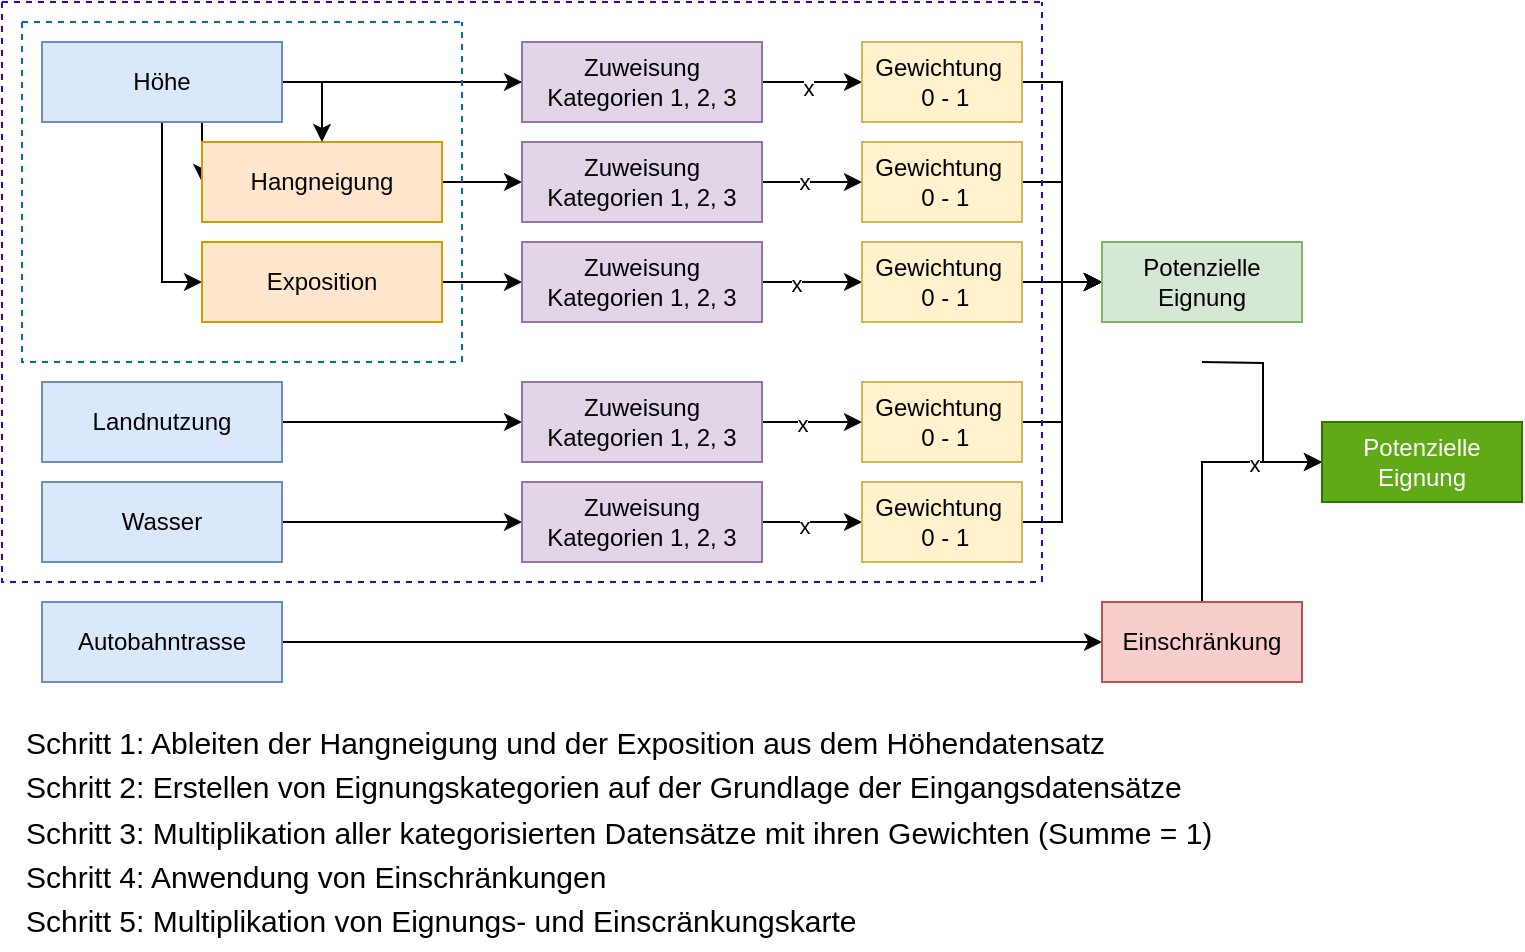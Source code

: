 <mxfile version="24.2.7" type="github">
  <diagram id="C5RBs43oDa-KdzZeNtuy" name="Page-1">
    <mxGraphModel dx="993" dy="1210" grid="1" gridSize="10" guides="1" tooltips="1" connect="1" arrows="1" fold="1" page="1" pageScale="1" pageWidth="827" pageHeight="1169" math="0" shadow="0">
      <root>
        <mxCell id="WIyWlLk6GJQsqaUBKTNV-0" />
        <mxCell id="WIyWlLk6GJQsqaUBKTNV-1" parent="WIyWlLk6GJQsqaUBKTNV-0" />
        <mxCell id="LmbCgK1vUzO_-XYj1HLt-5" style="edgeStyle=orthogonalEdgeStyle;rounded=0;orthogonalLoop=1;jettySize=auto;html=1;exitX=0.5;exitY=1;exitDx=0;exitDy=0;entryX=0;entryY=0.5;entryDx=0;entryDy=0;" edge="1" parent="WIyWlLk6GJQsqaUBKTNV-1" source="LmbCgK1vUzO_-XYj1HLt-0" target="LmbCgK1vUzO_-XYj1HLt-2">
          <mxGeometry relative="1" as="geometry" />
        </mxCell>
        <mxCell id="LmbCgK1vUzO_-XYj1HLt-6" style="edgeStyle=orthogonalEdgeStyle;rounded=0;orthogonalLoop=1;jettySize=auto;html=1;exitX=0.5;exitY=1;exitDx=0;exitDy=0;entryX=0;entryY=0.5;entryDx=0;entryDy=0;" edge="1" parent="WIyWlLk6GJQsqaUBKTNV-1" source="LmbCgK1vUzO_-XYj1HLt-0" target="LmbCgK1vUzO_-XYj1HLt-1">
          <mxGeometry relative="1" as="geometry" />
        </mxCell>
        <mxCell id="LmbCgK1vUzO_-XYj1HLt-13" style="edgeStyle=orthogonalEdgeStyle;rounded=0;orthogonalLoop=1;jettySize=auto;html=1;exitX=1;exitY=0.5;exitDx=0;exitDy=0;entryX=0;entryY=0.5;entryDx=0;entryDy=0;" edge="1" parent="WIyWlLk6GJQsqaUBKTNV-1" source="LmbCgK1vUzO_-XYj1HLt-0" target="LmbCgK1vUzO_-XYj1HLt-8">
          <mxGeometry relative="1" as="geometry" />
        </mxCell>
        <mxCell id="LmbCgK1vUzO_-XYj1HLt-0" value="Höhe" style="rounded=0;whiteSpace=wrap;html=1;fillColor=#dae8fc;strokeColor=#6c8ebf;" vertex="1" parent="WIyWlLk6GJQsqaUBKTNV-1">
          <mxGeometry x="120" y="130" width="120" height="40" as="geometry" />
        </mxCell>
        <mxCell id="LmbCgK1vUzO_-XYj1HLt-14" style="edgeStyle=orthogonalEdgeStyle;rounded=0;orthogonalLoop=1;jettySize=auto;html=1;exitX=1;exitY=0.5;exitDx=0;exitDy=0;entryX=0;entryY=0.5;entryDx=0;entryDy=0;" edge="1" parent="WIyWlLk6GJQsqaUBKTNV-1" source="LmbCgK1vUzO_-XYj1HLt-1" target="LmbCgK1vUzO_-XYj1HLt-9">
          <mxGeometry relative="1" as="geometry" />
        </mxCell>
        <mxCell id="LmbCgK1vUzO_-XYj1HLt-1" value="Hangneigung" style="rounded=0;whiteSpace=wrap;html=1;fillColor=#ffe6cc;strokeColor=#d79b00;" vertex="1" parent="WIyWlLk6GJQsqaUBKTNV-1">
          <mxGeometry x="200" y="180" width="120" height="40" as="geometry" />
        </mxCell>
        <mxCell id="LmbCgK1vUzO_-XYj1HLt-15" style="edgeStyle=orthogonalEdgeStyle;rounded=0;orthogonalLoop=1;jettySize=auto;html=1;exitX=1;exitY=0.5;exitDx=0;exitDy=0;entryX=0;entryY=0.5;entryDx=0;entryDy=0;" edge="1" parent="WIyWlLk6GJQsqaUBKTNV-1" source="LmbCgK1vUzO_-XYj1HLt-2" target="LmbCgK1vUzO_-XYj1HLt-10">
          <mxGeometry relative="1" as="geometry" />
        </mxCell>
        <mxCell id="LmbCgK1vUzO_-XYj1HLt-2" value="Exposition" style="rounded=0;whiteSpace=wrap;html=1;fillColor=#ffe6cc;strokeColor=#d79b00;" vertex="1" parent="WIyWlLk6GJQsqaUBKTNV-1">
          <mxGeometry x="200" y="230" width="120" height="40" as="geometry" />
        </mxCell>
        <mxCell id="LmbCgK1vUzO_-XYj1HLt-16" style="edgeStyle=orthogonalEdgeStyle;rounded=0;orthogonalLoop=1;jettySize=auto;html=1;exitX=1;exitY=0.5;exitDx=0;exitDy=0;entryX=0;entryY=0.5;entryDx=0;entryDy=0;" edge="1" parent="WIyWlLk6GJQsqaUBKTNV-1" source="LmbCgK1vUzO_-XYj1HLt-4" target="LmbCgK1vUzO_-XYj1HLt-11">
          <mxGeometry relative="1" as="geometry" />
        </mxCell>
        <mxCell id="LmbCgK1vUzO_-XYj1HLt-4" value="Landnutzung" style="rounded=0;whiteSpace=wrap;html=1;fillColor=#dae8fc;strokeColor=#6c8ebf;" vertex="1" parent="WIyWlLk6GJQsqaUBKTNV-1">
          <mxGeometry x="120" y="300" width="120" height="40" as="geometry" />
        </mxCell>
        <mxCell id="LmbCgK1vUzO_-XYj1HLt-17" style="edgeStyle=orthogonalEdgeStyle;rounded=0;orthogonalLoop=1;jettySize=auto;html=1;exitX=1;exitY=0.5;exitDx=0;exitDy=0;entryX=0;entryY=0.5;entryDx=0;entryDy=0;" edge="1" parent="WIyWlLk6GJQsqaUBKTNV-1" source="LmbCgK1vUzO_-XYj1HLt-7" target="LmbCgK1vUzO_-XYj1HLt-12">
          <mxGeometry relative="1" as="geometry" />
        </mxCell>
        <mxCell id="LmbCgK1vUzO_-XYj1HLt-7" value="Wasser" style="rounded=0;whiteSpace=wrap;html=1;fillColor=#dae8fc;strokeColor=#6c8ebf;" vertex="1" parent="WIyWlLk6GJQsqaUBKTNV-1">
          <mxGeometry x="120" y="350" width="120" height="40" as="geometry" />
        </mxCell>
        <mxCell id="LmbCgK1vUzO_-XYj1HLt-29" style="edgeStyle=orthogonalEdgeStyle;rounded=0;orthogonalLoop=1;jettySize=auto;html=1;exitX=1;exitY=0.5;exitDx=0;exitDy=0;entryX=0;entryY=0.5;entryDx=0;entryDy=0;" edge="1" parent="WIyWlLk6GJQsqaUBKTNV-1" source="LmbCgK1vUzO_-XYj1HLt-8" target="LmbCgK1vUzO_-XYj1HLt-19">
          <mxGeometry relative="1" as="geometry" />
        </mxCell>
        <mxCell id="LmbCgK1vUzO_-XYj1HLt-38" value="x" style="edgeLabel;html=1;align=center;verticalAlign=middle;resizable=0;points=[];" vertex="1" connectable="0" parent="LmbCgK1vUzO_-XYj1HLt-29">
          <mxGeometry x="-0.093" y="-3" relative="1" as="geometry">
            <mxPoint as="offset" />
          </mxGeometry>
        </mxCell>
        <mxCell id="LmbCgK1vUzO_-XYj1HLt-59" value="" style="edgeStyle=orthogonalEdgeStyle;rounded=0;orthogonalLoop=1;jettySize=auto;html=1;" edge="1" parent="WIyWlLk6GJQsqaUBKTNV-1" source="LmbCgK1vUzO_-XYj1HLt-8" target="LmbCgK1vUzO_-XYj1HLt-1">
          <mxGeometry relative="1" as="geometry" />
        </mxCell>
        <mxCell id="LmbCgK1vUzO_-XYj1HLt-8" value="Zuweisung Kategorien 1, 2, 3" style="rounded=0;whiteSpace=wrap;html=1;fillColor=#e1d5e7;strokeColor=#9673a6;" vertex="1" parent="WIyWlLk6GJQsqaUBKTNV-1">
          <mxGeometry x="360" y="130" width="120" height="40" as="geometry" />
        </mxCell>
        <mxCell id="LmbCgK1vUzO_-XYj1HLt-30" style="edgeStyle=orthogonalEdgeStyle;rounded=0;orthogonalLoop=1;jettySize=auto;html=1;exitX=1;exitY=0.5;exitDx=0;exitDy=0;entryX=0;entryY=0.5;entryDx=0;entryDy=0;" edge="1" parent="WIyWlLk6GJQsqaUBKTNV-1" source="LmbCgK1vUzO_-XYj1HLt-9" target="LmbCgK1vUzO_-XYj1HLt-21">
          <mxGeometry relative="1" as="geometry" />
        </mxCell>
        <mxCell id="LmbCgK1vUzO_-XYj1HLt-37" value="x" style="edgeLabel;html=1;align=center;verticalAlign=middle;resizable=0;points=[];" vertex="1" connectable="0" parent="LmbCgK1vUzO_-XYj1HLt-30">
          <mxGeometry x="-0.173" relative="1" as="geometry">
            <mxPoint as="offset" />
          </mxGeometry>
        </mxCell>
        <mxCell id="LmbCgK1vUzO_-XYj1HLt-9" value="Zuweisung Kategorien 1, 2, 3" style="rounded=0;whiteSpace=wrap;html=1;fillColor=#e1d5e7;strokeColor=#9673a6;" vertex="1" parent="WIyWlLk6GJQsqaUBKTNV-1">
          <mxGeometry x="360" y="180" width="120" height="40" as="geometry" />
        </mxCell>
        <mxCell id="LmbCgK1vUzO_-XYj1HLt-31" style="edgeStyle=orthogonalEdgeStyle;rounded=0;orthogonalLoop=1;jettySize=auto;html=1;exitX=1;exitY=0.5;exitDx=0;exitDy=0;entryX=0;entryY=0.5;entryDx=0;entryDy=0;" edge="1" parent="WIyWlLk6GJQsqaUBKTNV-1" source="LmbCgK1vUzO_-XYj1HLt-10" target="LmbCgK1vUzO_-XYj1HLt-22">
          <mxGeometry relative="1" as="geometry" />
        </mxCell>
        <mxCell id="LmbCgK1vUzO_-XYj1HLt-36" value="x" style="edgeLabel;html=1;align=center;verticalAlign=middle;resizable=0;points=[];" vertex="1" connectable="0" parent="LmbCgK1vUzO_-XYj1HLt-31">
          <mxGeometry x="-0.333" y="-1" relative="1" as="geometry">
            <mxPoint as="offset" />
          </mxGeometry>
        </mxCell>
        <mxCell id="LmbCgK1vUzO_-XYj1HLt-10" value="Zuweisung Kategorien 1, 2, 3" style="rounded=0;whiteSpace=wrap;html=1;fillColor=#e1d5e7;strokeColor=#9673a6;" vertex="1" parent="WIyWlLk6GJQsqaUBKTNV-1">
          <mxGeometry x="360" y="230" width="120" height="40" as="geometry" />
        </mxCell>
        <mxCell id="LmbCgK1vUzO_-XYj1HLt-32" style="edgeStyle=orthogonalEdgeStyle;rounded=0;orthogonalLoop=1;jettySize=auto;html=1;exitX=1;exitY=0.5;exitDx=0;exitDy=0;entryX=0;entryY=0.5;entryDx=0;entryDy=0;" edge="1" parent="WIyWlLk6GJQsqaUBKTNV-1" source="LmbCgK1vUzO_-XYj1HLt-11" target="LmbCgK1vUzO_-XYj1HLt-23">
          <mxGeometry relative="1" as="geometry" />
        </mxCell>
        <mxCell id="LmbCgK1vUzO_-XYj1HLt-35" value="x" style="edgeLabel;html=1;align=center;verticalAlign=middle;resizable=0;points=[];" vertex="1" connectable="0" parent="LmbCgK1vUzO_-XYj1HLt-32">
          <mxGeometry x="-0.213" y="-1" relative="1" as="geometry">
            <mxPoint as="offset" />
          </mxGeometry>
        </mxCell>
        <mxCell id="LmbCgK1vUzO_-XYj1HLt-11" value="Zuweisung Kategorien 1, 2, 3" style="rounded=0;whiteSpace=wrap;html=1;fillColor=#e1d5e7;strokeColor=#9673a6;" vertex="1" parent="WIyWlLk6GJQsqaUBKTNV-1">
          <mxGeometry x="360" y="300" width="120" height="40" as="geometry" />
        </mxCell>
        <mxCell id="LmbCgK1vUzO_-XYj1HLt-33" style="edgeStyle=orthogonalEdgeStyle;rounded=0;orthogonalLoop=1;jettySize=auto;html=1;exitX=1;exitY=0.5;exitDx=0;exitDy=0;entryX=0;entryY=0.5;entryDx=0;entryDy=0;" edge="1" parent="WIyWlLk6GJQsqaUBKTNV-1" source="LmbCgK1vUzO_-XYj1HLt-12" target="LmbCgK1vUzO_-XYj1HLt-24">
          <mxGeometry relative="1" as="geometry" />
        </mxCell>
        <mxCell id="LmbCgK1vUzO_-XYj1HLt-34" value="x" style="edgeLabel;html=1;align=center;verticalAlign=middle;resizable=0;points=[];" vertex="1" connectable="0" parent="LmbCgK1vUzO_-XYj1HLt-33">
          <mxGeometry x="-0.173" y="-2" relative="1" as="geometry">
            <mxPoint as="offset" />
          </mxGeometry>
        </mxCell>
        <mxCell id="LmbCgK1vUzO_-XYj1HLt-12" value="Zuweisung Kategorien 1, 2, 3" style="rounded=0;whiteSpace=wrap;html=1;fillColor=#e1d5e7;strokeColor=#9673a6;" vertex="1" parent="WIyWlLk6GJQsqaUBKTNV-1">
          <mxGeometry x="360" y="350" width="120" height="40" as="geometry" />
        </mxCell>
        <mxCell id="LmbCgK1vUzO_-XYj1HLt-39" style="edgeStyle=orthogonalEdgeStyle;rounded=0;orthogonalLoop=1;jettySize=auto;html=1;exitX=1;exitY=0.5;exitDx=0;exitDy=0;entryX=0;entryY=0.5;entryDx=0;entryDy=0;" edge="1" parent="WIyWlLk6GJQsqaUBKTNV-1" source="LmbCgK1vUzO_-XYj1HLt-19" target="LmbCgK1vUzO_-XYj1HLt-26">
          <mxGeometry relative="1" as="geometry" />
        </mxCell>
        <mxCell id="LmbCgK1vUzO_-XYj1HLt-19" value="Gewichtung&amp;nbsp;&lt;br&gt;&amp;nbsp;0 - 1" style="rounded=0;whiteSpace=wrap;html=1;fillColor=#fff2cc;strokeColor=#d6b656;" vertex="1" parent="WIyWlLk6GJQsqaUBKTNV-1">
          <mxGeometry x="530" y="130" width="80" height="40" as="geometry" />
        </mxCell>
        <mxCell id="LmbCgK1vUzO_-XYj1HLt-40" style="edgeStyle=orthogonalEdgeStyle;rounded=0;orthogonalLoop=1;jettySize=auto;html=1;exitX=1;exitY=0.5;exitDx=0;exitDy=0;entryX=0;entryY=0.5;entryDx=0;entryDy=0;" edge="1" parent="WIyWlLk6GJQsqaUBKTNV-1" source="LmbCgK1vUzO_-XYj1HLt-21" target="LmbCgK1vUzO_-XYj1HLt-26">
          <mxGeometry relative="1" as="geometry">
            <mxPoint x="660" y="180" as="targetPoint" />
          </mxGeometry>
        </mxCell>
        <mxCell id="LmbCgK1vUzO_-XYj1HLt-21" value="Gewichtung&amp;nbsp;&lt;br&gt;&amp;nbsp;0 - 1" style="rounded=0;whiteSpace=wrap;html=1;fillColor=#fff2cc;strokeColor=#d6b656;" vertex="1" parent="WIyWlLk6GJQsqaUBKTNV-1">
          <mxGeometry x="530" y="180" width="80" height="40" as="geometry" />
        </mxCell>
        <mxCell id="LmbCgK1vUzO_-XYj1HLt-41" value="" style="edgeStyle=orthogonalEdgeStyle;rounded=0;orthogonalLoop=1;jettySize=auto;html=1;" edge="1" parent="WIyWlLk6GJQsqaUBKTNV-1" source="LmbCgK1vUzO_-XYj1HLt-22" target="LmbCgK1vUzO_-XYj1HLt-26">
          <mxGeometry relative="1" as="geometry" />
        </mxCell>
        <mxCell id="LmbCgK1vUzO_-XYj1HLt-22" value="Gewichtung&amp;nbsp;&lt;br&gt;&amp;nbsp;0 - 1" style="rounded=0;whiteSpace=wrap;html=1;fillColor=#fff2cc;strokeColor=#d6b656;" vertex="1" parent="WIyWlLk6GJQsqaUBKTNV-1">
          <mxGeometry x="530" y="230" width="80" height="40" as="geometry" />
        </mxCell>
        <mxCell id="LmbCgK1vUzO_-XYj1HLt-44" style="edgeStyle=orthogonalEdgeStyle;rounded=0;orthogonalLoop=1;jettySize=auto;html=1;exitX=1;exitY=0.5;exitDx=0;exitDy=0;entryX=0;entryY=0.5;entryDx=0;entryDy=0;" edge="1" parent="WIyWlLk6GJQsqaUBKTNV-1" source="LmbCgK1vUzO_-XYj1HLt-23" target="LmbCgK1vUzO_-XYj1HLt-26">
          <mxGeometry relative="1" as="geometry" />
        </mxCell>
        <mxCell id="LmbCgK1vUzO_-XYj1HLt-23" value="Gewichtung&amp;nbsp;&lt;br&gt;&amp;nbsp;0 - 1" style="rounded=0;whiteSpace=wrap;html=1;fillColor=#fff2cc;strokeColor=#d6b656;" vertex="1" parent="WIyWlLk6GJQsqaUBKTNV-1">
          <mxGeometry x="530" y="300" width="80" height="40" as="geometry" />
        </mxCell>
        <mxCell id="LmbCgK1vUzO_-XYj1HLt-46" style="edgeStyle=orthogonalEdgeStyle;rounded=0;orthogonalLoop=1;jettySize=auto;html=1;exitX=1;exitY=0.5;exitDx=0;exitDy=0;entryX=0;entryY=0.5;entryDx=0;entryDy=0;" edge="1" parent="WIyWlLk6GJQsqaUBKTNV-1" source="LmbCgK1vUzO_-XYj1HLt-24" target="LmbCgK1vUzO_-XYj1HLt-26">
          <mxGeometry relative="1" as="geometry" />
        </mxCell>
        <mxCell id="LmbCgK1vUzO_-XYj1HLt-24" value="Gewichtung&amp;nbsp;&lt;br&gt;&amp;nbsp;0 - 1" style="rounded=0;whiteSpace=wrap;html=1;fillColor=#fff2cc;strokeColor=#d6b656;" vertex="1" parent="WIyWlLk6GJQsqaUBKTNV-1">
          <mxGeometry x="530" y="350" width="80" height="40" as="geometry" />
        </mxCell>
        <mxCell id="LmbCgK1vUzO_-XYj1HLt-52" style="edgeStyle=orthogonalEdgeStyle;rounded=0;orthogonalLoop=1;jettySize=auto;html=1;exitX=0.5;exitY=1;exitDx=0;exitDy=0;entryX=0;entryY=0.5;entryDx=0;entryDy=0;" edge="1" parent="WIyWlLk6GJQsqaUBKTNV-1" target="LmbCgK1vUzO_-XYj1HLt-48">
          <mxGeometry relative="1" as="geometry">
            <mxPoint x="700" y="290" as="sourcePoint" />
          </mxGeometry>
        </mxCell>
        <mxCell id="LmbCgK1vUzO_-XYj1HLt-26" value="Potenzielle Eignung" style="rounded=0;whiteSpace=wrap;html=1;fillColor=#d5e8d4;strokeColor=#82b366;" vertex="1" parent="WIyWlLk6GJQsqaUBKTNV-1">
          <mxGeometry x="650" y="230" width="100" height="40" as="geometry" />
        </mxCell>
        <mxCell id="LmbCgK1vUzO_-XYj1HLt-47" style="edgeStyle=orthogonalEdgeStyle;rounded=0;orthogonalLoop=1;jettySize=auto;html=1;exitX=1;exitY=0.5;exitDx=0;exitDy=0;entryX=0;entryY=0.5;entryDx=0;entryDy=0;" edge="1" parent="WIyWlLk6GJQsqaUBKTNV-1" source="LmbCgK1vUzO_-XYj1HLt-27" target="LmbCgK1vUzO_-XYj1HLt-28">
          <mxGeometry relative="1" as="geometry" />
        </mxCell>
        <mxCell id="LmbCgK1vUzO_-XYj1HLt-27" value="Autobahntrasse" style="rounded=0;whiteSpace=wrap;html=1;fillColor=#dae8fc;strokeColor=#6c8ebf;" vertex="1" parent="WIyWlLk6GJQsqaUBKTNV-1">
          <mxGeometry x="120" y="410" width="120" height="40" as="geometry" />
        </mxCell>
        <mxCell id="LmbCgK1vUzO_-XYj1HLt-50" style="edgeStyle=orthogonalEdgeStyle;rounded=0;orthogonalLoop=1;jettySize=auto;html=1;exitX=0.5;exitY=0;exitDx=0;exitDy=0;entryX=0;entryY=0.5;entryDx=0;entryDy=0;" edge="1" parent="WIyWlLk6GJQsqaUBKTNV-1" source="LmbCgK1vUzO_-XYj1HLt-28" target="LmbCgK1vUzO_-XYj1HLt-48">
          <mxGeometry relative="1" as="geometry" />
        </mxCell>
        <mxCell id="LmbCgK1vUzO_-XYj1HLt-53" value="x" style="edgeLabel;html=1;align=center;verticalAlign=middle;resizable=0;points=[];" vertex="1" connectable="0" parent="LmbCgK1vUzO_-XYj1HLt-50">
          <mxGeometry x="0.478" y="-1" relative="1" as="geometry">
            <mxPoint as="offset" />
          </mxGeometry>
        </mxCell>
        <mxCell id="LmbCgK1vUzO_-XYj1HLt-28" value="Einschränkung" style="rounded=0;whiteSpace=wrap;html=1;fillColor=#f8cecc;strokeColor=#b85450;" vertex="1" parent="WIyWlLk6GJQsqaUBKTNV-1">
          <mxGeometry x="650" y="410" width="100" height="40" as="geometry" />
        </mxCell>
        <mxCell id="LmbCgK1vUzO_-XYj1HLt-48" value="Potenzielle Eignung" style="rounded=0;whiteSpace=wrap;html=1;fillColor=#60a917;fontColor=#ffffff;strokeColor=#2D7600;" vertex="1" parent="WIyWlLk6GJQsqaUBKTNV-1">
          <mxGeometry x="760" y="320" width="100" height="40" as="geometry" />
        </mxCell>
        <mxCell id="LmbCgK1vUzO_-XYj1HLt-56" value="" style="swimlane;startSize=0;dashed=1;strokeColor=#006EAF;fillColor=#1ba1e2;fontColor=#ffffff;" vertex="1" parent="WIyWlLk6GJQsqaUBKTNV-1">
          <mxGeometry x="110" y="120" width="220" height="170" as="geometry" />
        </mxCell>
        <mxCell id="LmbCgK1vUzO_-XYj1HLt-57" value="" style="swimlane;startSize=0;dashed=1;strokeColor=#3700CC;fillColor=#6a00ff;fontColor=#ffffff;" vertex="1" parent="LmbCgK1vUzO_-XYj1HLt-56">
          <mxGeometry x="-10" y="-10" width="520" height="290" as="geometry" />
        </mxCell>
        <mxCell id="LmbCgK1vUzO_-XYj1HLt-60" value="Schritt 1: Ableiten der Hangneigung und der Exposition aus dem Höhendatensatz" style="text;html=1;align=left;verticalAlign=middle;resizable=0;points=[];autosize=1;strokeColor=none;fillColor=none;fontSize=15;" vertex="1" parent="WIyWlLk6GJQsqaUBKTNV-1">
          <mxGeometry x="110" y="465" width="560" height="30" as="geometry" />
        </mxCell>
        <mxCell id="LmbCgK1vUzO_-XYj1HLt-61" value="Schritt 2: Erstellen von Eignungskategorien auf der Grundlage der Eingangsdatensätze" style="text;html=1;align=left;verticalAlign=middle;resizable=0;points=[];autosize=1;strokeColor=none;fillColor=none;fontSize=15;" vertex="1" parent="WIyWlLk6GJQsqaUBKTNV-1">
          <mxGeometry x="110" y="487" width="600" height="30" as="geometry" />
        </mxCell>
        <mxCell id="LmbCgK1vUzO_-XYj1HLt-62" value="Schritt 3: Multiplikation aller kategorisierten Datensätze mit ihren Gewichten (Summe = 1)" style="text;html=1;align=left;verticalAlign=middle;resizable=0;points=[];autosize=1;strokeColor=none;fillColor=none;fontSize=15;" vertex="1" parent="WIyWlLk6GJQsqaUBKTNV-1">
          <mxGeometry x="110" y="510" width="620" height="30" as="geometry" />
        </mxCell>
        <mxCell id="LmbCgK1vUzO_-XYj1HLt-63" value="Schritt 4: Anwendung von Einschränkungen" style="text;html=1;align=left;verticalAlign=middle;resizable=0;points=[];autosize=1;strokeColor=none;fillColor=none;fontSize=15;" vertex="1" parent="WIyWlLk6GJQsqaUBKTNV-1">
          <mxGeometry x="110" y="532" width="310" height="30" as="geometry" />
        </mxCell>
        <mxCell id="LmbCgK1vUzO_-XYj1HLt-64" value="Schritt 5:&amp;nbsp;&lt;span style=&quot;background-color: initial; font-size: 15px;&quot;&gt;Multiplikation von Eignungs- und Einscränkungskarte&lt;/span&gt;" style="text;html=1;align=left;verticalAlign=middle;resizable=0;points=[];autosize=1;strokeColor=none;fillColor=none;fontSize=15;" vertex="1" parent="WIyWlLk6GJQsqaUBKTNV-1">
          <mxGeometry x="110" y="554" width="440" height="30" as="geometry" />
        </mxCell>
      </root>
    </mxGraphModel>
  </diagram>
</mxfile>
